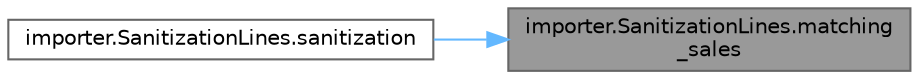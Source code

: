 digraph "importer.SanitizationLines.matching_sales"
{
 // LATEX_PDF_SIZE
  bgcolor="transparent";
  edge [fontname=Helvetica,fontsize=10,labelfontname=Helvetica,labelfontsize=10];
  node [fontname=Helvetica,fontsize=10,shape=box,height=0.2,width=0.4];
  rankdir="RL";
  Node1 [id="Node000001",label="importer.SanitizationLines.matching\l_sales",height=0.2,width=0.4,color="gray40", fillcolor="grey60", style="filled", fontcolor="black",tooltip=" "];
  Node1 -> Node2 [id="edge1_Node000001_Node000002",dir="back",color="steelblue1",style="solid",tooltip=" "];
  Node2 [id="Node000002",label="importer.SanitizationLines.sanitization",height=0.2,width=0.4,color="grey40", fillcolor="white", style="filled",URL="$namespaceimporter_1_1_sanitization_lines.html#adbd3ac8f52d9f599fba1f0c206097665",tooltip=" "];
}
